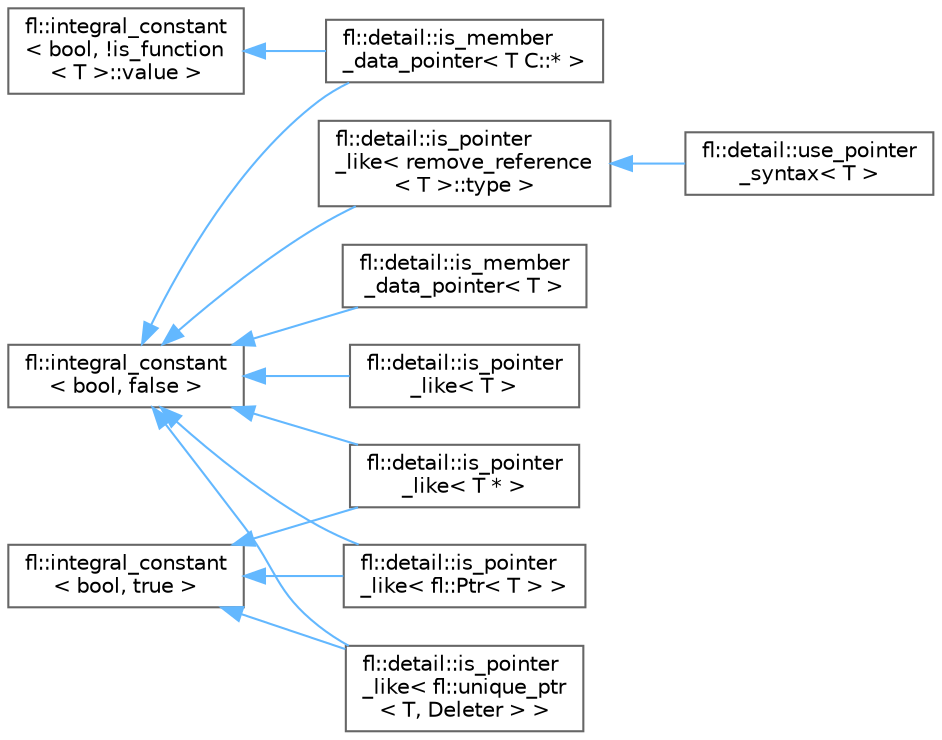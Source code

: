digraph "Graphical Class Hierarchy"
{
 // INTERACTIVE_SVG=YES
 // LATEX_PDF_SIZE
  bgcolor="transparent";
  edge [fontname=Helvetica,fontsize=10,labelfontname=Helvetica,labelfontsize=10];
  node [fontname=Helvetica,fontsize=10,shape=box,height=0.2,width=0.4];
  rankdir="LR";
  Node0 [id="Node000000",label="fl::integral_constant\l\< bool, !is_function\l\< T \>::value \>",height=0.2,width=0.4,color="grey40", fillcolor="white", style="filled",URL="$d1/d55/structfl_1_1integral__constant.html",tooltip=" "];
  Node0 -> Node1 [id="edge174_Node000000_Node000001",dir="back",color="steelblue1",style="solid",tooltip=" "];
  Node1 [id="Node000001",label="fl::detail::is_member\l_data_pointer\< T C::* \>",height=0.2,width=0.4,color="grey40", fillcolor="white", style="filled",URL="$d2/df5/structfl_1_1detail_1_1is__member__data__pointer_3_01_t_01_c_1_1_5_01_4.html",tooltip=" "];
  Node2 [id="Node000002",label="fl::integral_constant\l\< bool, false \>",height=0.2,width=0.4,color="grey40", fillcolor="white", style="filled",URL="$d1/d55/structfl_1_1integral__constant.html",tooltip=" "];
  Node2 -> Node1 [id="edge175_Node000002_Node000001",dir="back",color="steelblue1",style="solid",tooltip=" "];
  Node2 -> Node3 [id="edge176_Node000002_Node000003",dir="back",color="steelblue1",style="solid",tooltip=" "];
  Node3 [id="Node000003",label="fl::detail::is_pointer\l_like\< remove_reference\l\< T \>::type \>",height=0.2,width=0.4,color="grey40", fillcolor="white", style="filled",URL="$d4/dc1/structfl_1_1detail_1_1is__pointer__like.html",tooltip=" "];
  Node3 -> Node4 [id="edge177_Node000003_Node000004",dir="back",color="steelblue1",style="solid",tooltip=" "];
  Node4 [id="Node000004",label="fl::detail::use_pointer\l_syntax\< T \>",height=0.2,width=0.4,color="grey40", fillcolor="white", style="filled",URL="$dd/d6a/structfl_1_1detail_1_1use__pointer__syntax.html",tooltip=" "];
  Node2 -> Node5 [id="edge178_Node000002_Node000005",dir="back",color="steelblue1",style="solid",tooltip=" "];
  Node5 [id="Node000005",label="fl::detail::is_pointer\l_like\< T * \>",height=0.2,width=0.4,color="grey40", fillcolor="white", style="filled",URL="$d0/dd7/structfl_1_1detail_1_1is__pointer__like_3_01_t_01_5_01_4.html",tooltip=" "];
  Node2 -> Node7 [id="edge179_Node000002_Node000007",dir="back",color="steelblue1",style="solid",tooltip=" "];
  Node7 [id="Node000007",label="fl::detail::is_pointer\l_like\< fl::Ptr\< T \> \>",height=0.2,width=0.4,color="grey40", fillcolor="white", style="filled",URL="$dd/d18/structfl_1_1detail_1_1is__pointer__like_3_01fl_1_1_ptr_3_01_t_01_4_01_4.html",tooltip=" "];
  Node2 -> Node8 [id="edge180_Node000002_Node000008",dir="back",color="steelblue1",style="solid",tooltip=" "];
  Node8 [id="Node000008",label="fl::detail::is_pointer\l_like\< fl::unique_ptr\l\< T, Deleter \> \>",height=0.2,width=0.4,color="grey40", fillcolor="white", style="filled",URL="$d1/d18/structfl_1_1detail_1_1is__pointer__like_3_01fl_1_1unique__ptr_3_01_t_00_01_deleter_01_4_01_4.html",tooltip=" "];
  Node2 -> Node9 [id="edge181_Node000002_Node000009",dir="back",color="steelblue1",style="solid",tooltip=" "];
  Node9 [id="Node000009",label="fl::detail::is_member\l_data_pointer\< T \>",height=0.2,width=0.4,color="grey40", fillcolor="white", style="filled",URL="$dd/d83/structfl_1_1detail_1_1is__member__data__pointer.html",tooltip=" "];
  Node2 -> Node10 [id="edge182_Node000002_Node000010",dir="back",color="steelblue1",style="solid",tooltip=" "];
  Node10 [id="Node000010",label="fl::detail::is_pointer\l_like\< T \>",height=0.2,width=0.4,color="grey40", fillcolor="white", style="filled",URL="$d4/dc1/structfl_1_1detail_1_1is__pointer__like.html",tooltip=" "];
  Node6 [id="Node000006",label="fl::integral_constant\l\< bool, true \>",height=0.2,width=0.4,color="grey40", fillcolor="white", style="filled",URL="$d1/d55/structfl_1_1integral__constant.html",tooltip=" "];
  Node6 -> Node5 [id="edge183_Node000006_Node000005",dir="back",color="steelblue1",style="solid",tooltip=" "];
  Node6 -> Node7 [id="edge184_Node000006_Node000007",dir="back",color="steelblue1",style="solid",tooltip=" "];
  Node6 -> Node8 [id="edge185_Node000006_Node000008",dir="back",color="steelblue1",style="solid",tooltip=" "];
}
